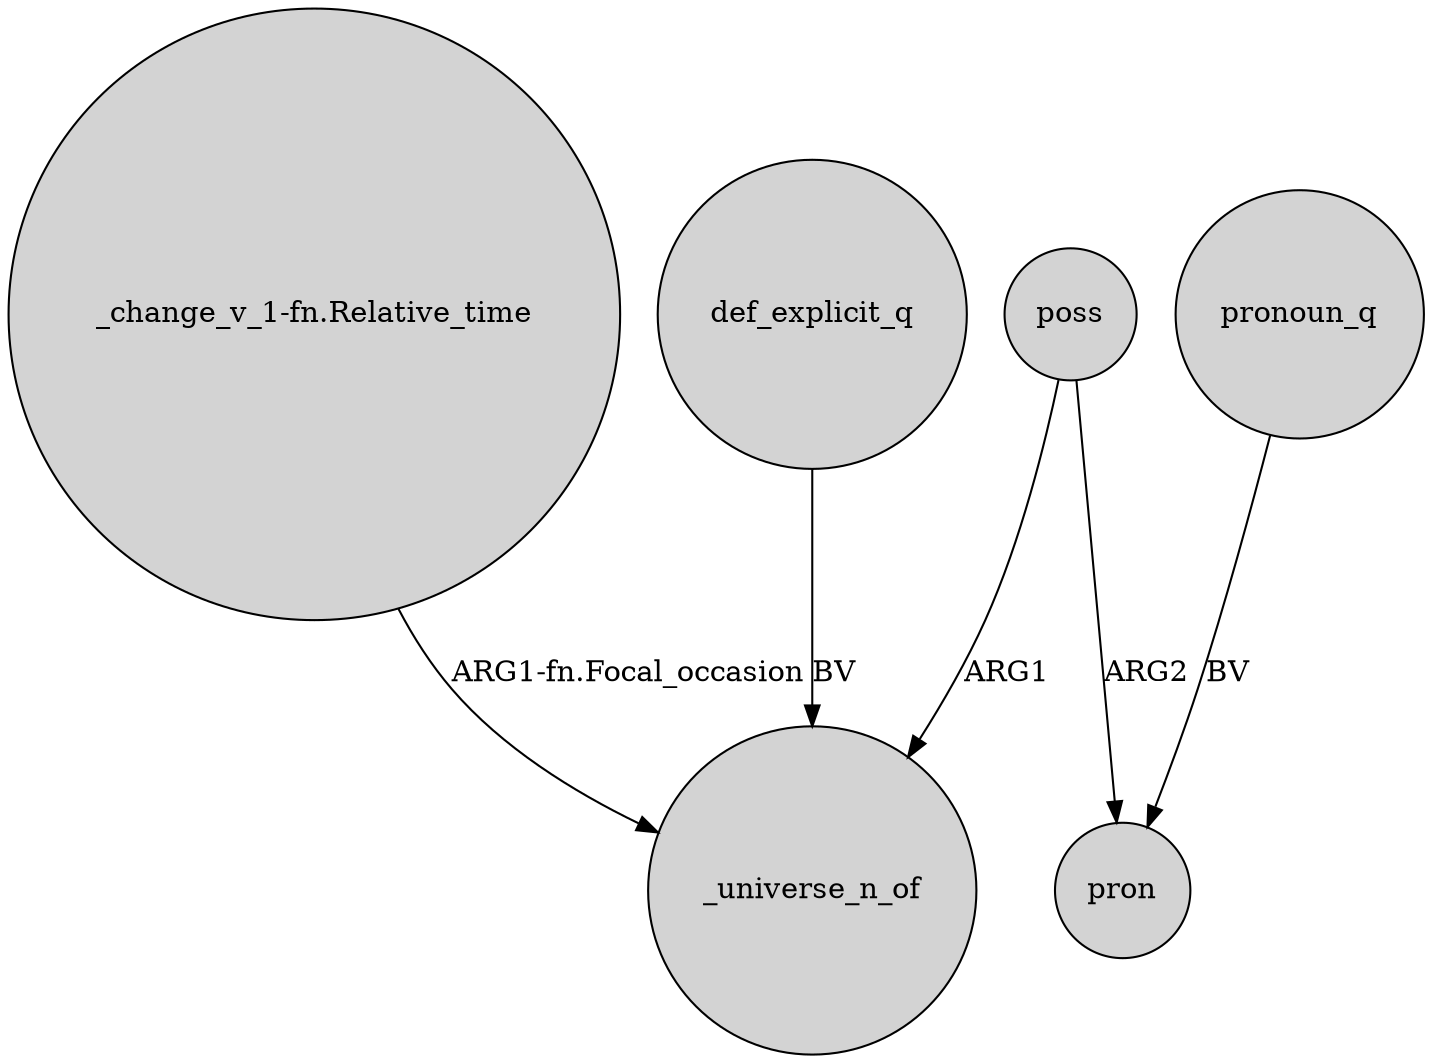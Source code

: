 digraph {
	node [shape=circle style=filled]
	poss -> _universe_n_of [label=ARG1]
	"_change_v_1-fn.Relative_time" -> _universe_n_of [label="ARG1-fn.Focal_occasion"]
	pronoun_q -> pron [label=BV]
	def_explicit_q -> _universe_n_of [label=BV]
	poss -> pron [label=ARG2]
}
